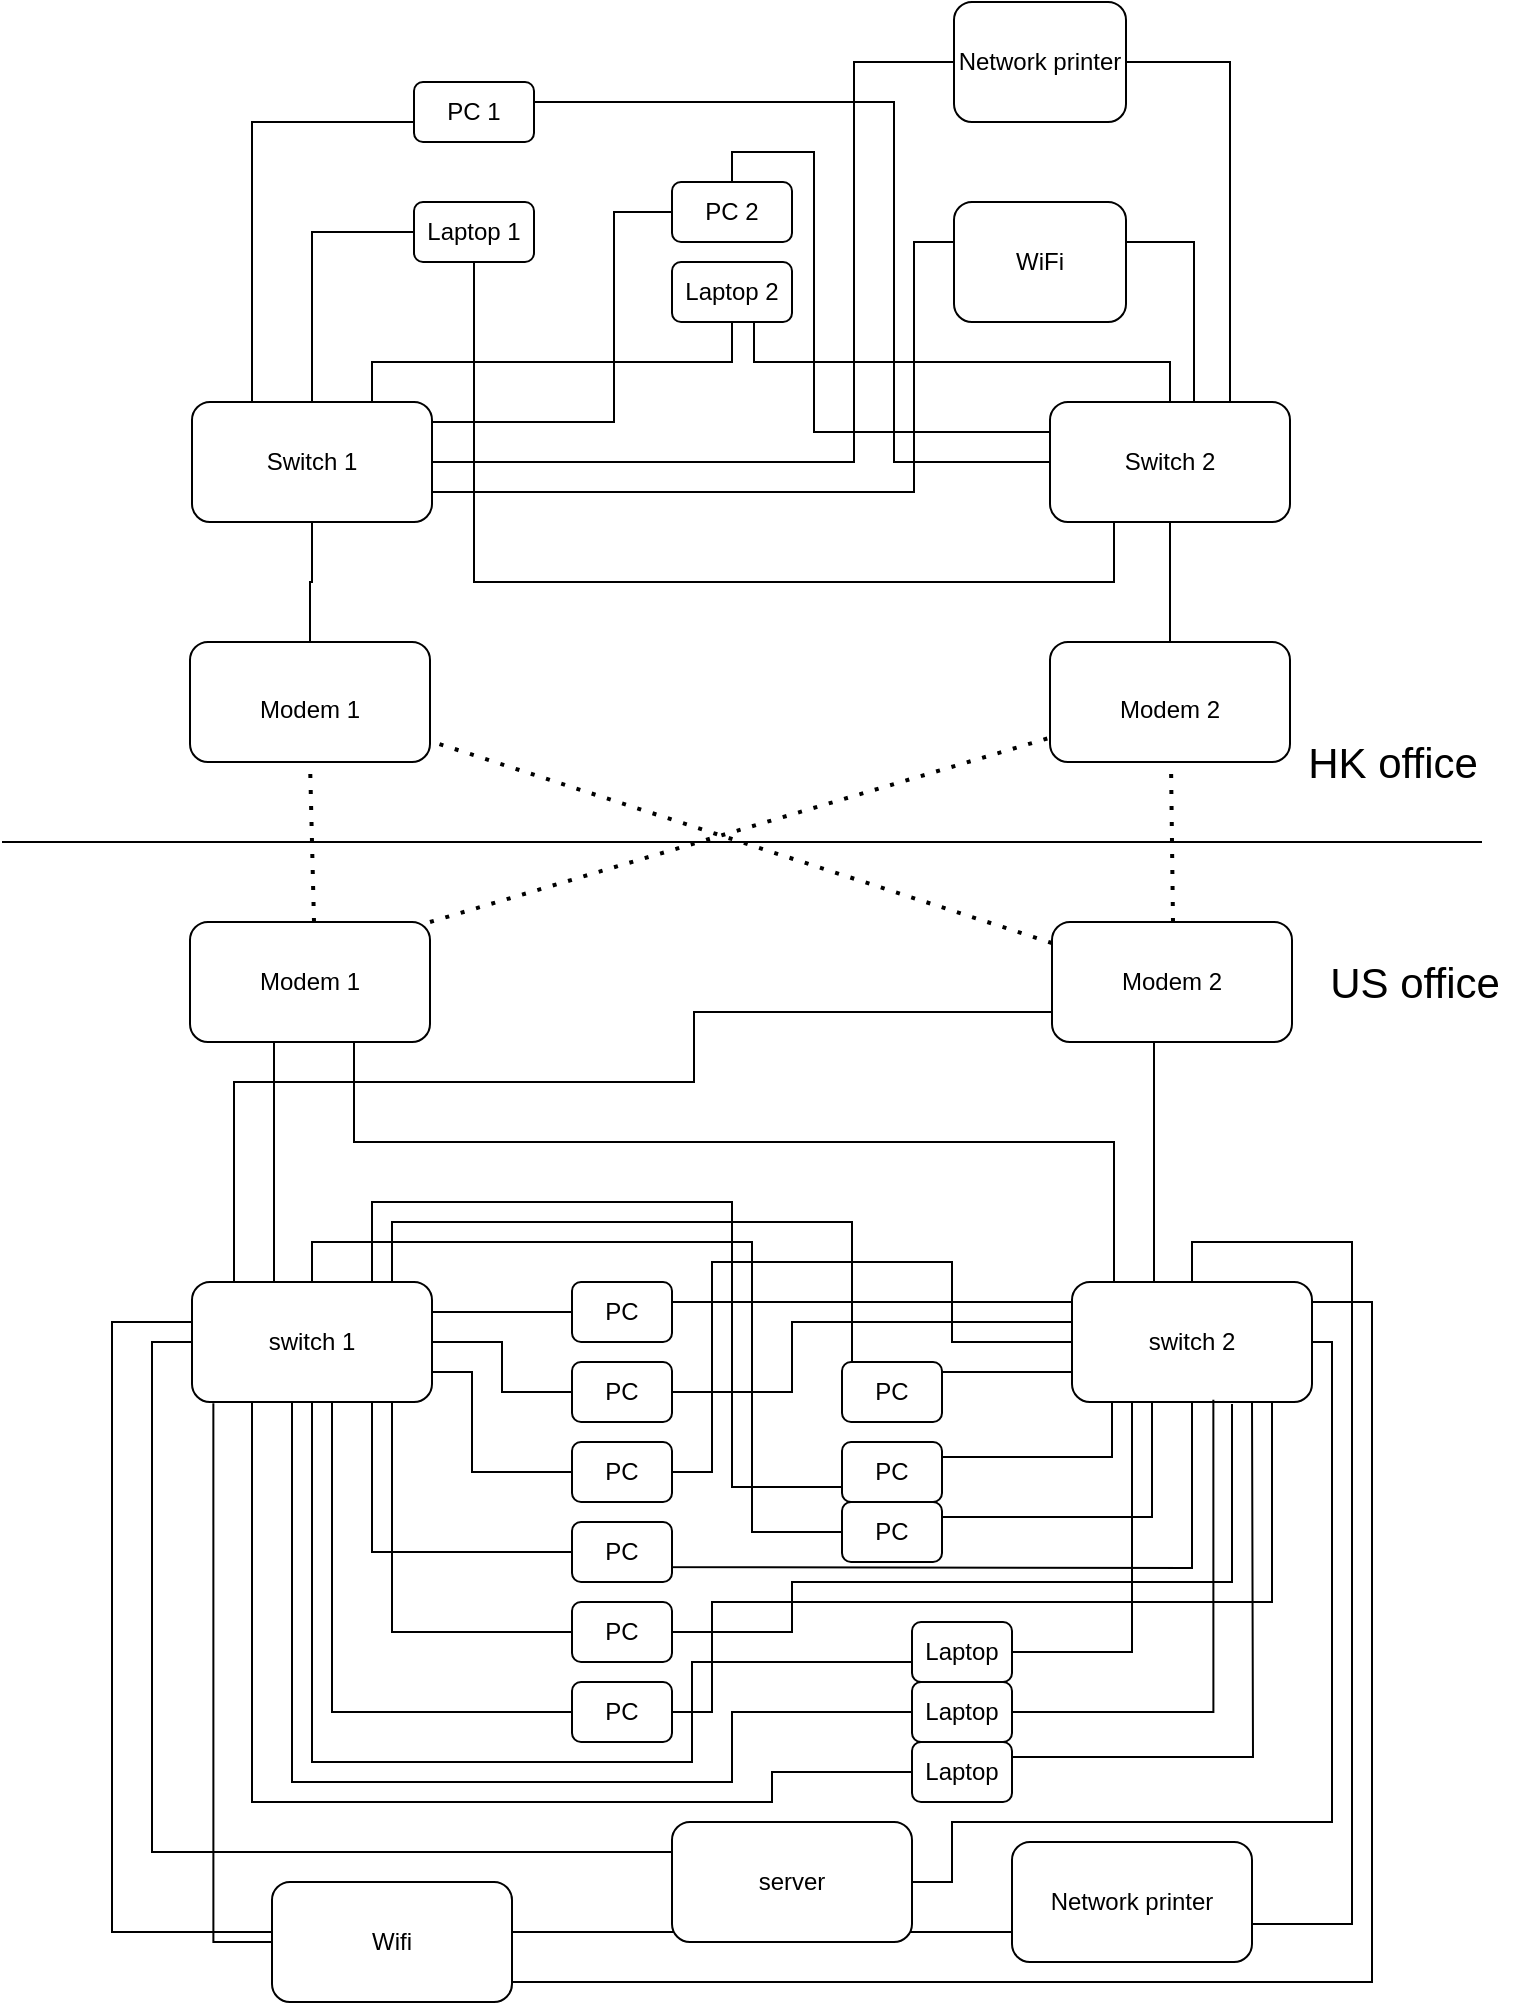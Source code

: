 <mxfile version="15.7.3" type="device"><diagram id="FwrdVfAAlt_225rShu_5" name="Page-1"><mxGraphModel dx="981" dy="597" grid="1" gridSize="10" guides="1" tooltips="1" connect="1" arrows="1" fold="1" page="1" pageScale="1" pageWidth="827" pageHeight="1169" math="0" shadow="0"><root><mxCell id="0"/><mxCell id="1" parent="0"/><mxCell id="3TBYkd-7AkbFCz3kDaXh-31" style="edgeStyle=orthogonalEdgeStyle;rounded=0;orthogonalLoop=1;jettySize=auto;html=1;exitX=1;exitY=0.5;exitDx=0;exitDy=0;entryX=0.5;entryY=0;entryDx=0;entryDy=0;endArrow=none;endFill=0;" edge="1" parent="1" target="3TBYkd-7AkbFCz3kDaXh-17"><mxGeometry relative="1" as="geometry"><mxPoint x="260" y="150.03" as="sourcePoint"/><Array as="points"><mxPoint x="330" y="150"/><mxPoint x="330" y="20"/><mxPoint x="460" y="20"/></Array></mxGeometry></mxCell><mxCell id="3TBYkd-7AkbFCz3kDaXh-32" style="edgeStyle=orthogonalEdgeStyle;rounded=0;orthogonalLoop=1;jettySize=auto;html=1;exitX=0;exitY=1;exitDx=0;exitDy=0;entryX=0.5;entryY=1;entryDx=0;entryDy=0;endArrow=none;endFill=0;" edge="1" parent="1" source="3TBYkd-7AkbFCz3kDaXh-19"><mxGeometry relative="1" as="geometry"><mxPoint x="330" y="250.03" as="targetPoint"/><Array as="points"><mxPoint x="140" y="60.03"/><mxPoint x="120" y="60.03"/><mxPoint x="120" y="270.03"/><mxPoint x="330" y="270.03"/></Array></mxGeometry></mxCell><mxCell id="3TBYkd-7AkbFCz3kDaXh-280" style="edgeStyle=orthogonalEdgeStyle;rounded=0;orthogonalLoop=1;jettySize=auto;html=1;entryX=0.5;entryY=0;entryDx=0;entryDy=0;endArrow=none;endFill=0;" edge="1" parent="1" source="3TBYkd-7AkbFCz3kDaXh-59" target="3TBYkd-7AkbFCz3kDaXh-203"><mxGeometry relative="1" as="geometry"><Array as="points"><mxPoint x="719" y="1011"/><mxPoint x="719" y="670"/><mxPoint x="639" y="670"/></Array></mxGeometry></mxCell><mxCell id="3TBYkd-7AkbFCz3kDaXh-286" style="edgeStyle=orthogonalEdgeStyle;rounded=0;orthogonalLoop=1;jettySize=auto;html=1;exitX=0;exitY=0.75;exitDx=0;exitDy=0;endArrow=none;endFill=0;" edge="1" parent="1" source="3TBYkd-7AkbFCz3kDaXh-59" target="3TBYkd-7AkbFCz3kDaXh-232"><mxGeometry relative="1" as="geometry"><Array as="points"><mxPoint x="99" y="1015"/><mxPoint x="99" y="710"/></Array></mxGeometry></mxCell><mxCell id="3TBYkd-7AkbFCz3kDaXh-59" value="Network printer" style="rounded=1;whiteSpace=wrap;html=1;" vertex="1" parent="1"><mxGeometry x="549" y="970" width="120" height="60" as="geometry"/></mxCell><mxCell id="3TBYkd-7AkbFCz3kDaXh-281" style="edgeStyle=orthogonalEdgeStyle;rounded=0;orthogonalLoop=1;jettySize=auto;html=1;exitX=1;exitY=0.5;exitDx=0;exitDy=0;endArrow=none;endFill=0;" edge="1" parent="1" source="3TBYkd-7AkbFCz3kDaXh-60" target="3TBYkd-7AkbFCz3kDaXh-203"><mxGeometry relative="1" as="geometry"><Array as="points"><mxPoint x="519" y="990"/><mxPoint x="519" y="960"/><mxPoint x="709" y="960"/><mxPoint x="709" y="720"/></Array></mxGeometry></mxCell><mxCell id="3TBYkd-7AkbFCz3kDaXh-285" style="edgeStyle=orthogonalEdgeStyle;rounded=0;orthogonalLoop=1;jettySize=auto;html=1;exitX=0;exitY=0.25;exitDx=0;exitDy=0;entryX=0;entryY=0.5;entryDx=0;entryDy=0;endArrow=none;endFill=0;" edge="1" parent="1" source="3TBYkd-7AkbFCz3kDaXh-60" target="3TBYkd-7AkbFCz3kDaXh-232"><mxGeometry relative="1" as="geometry"/></mxCell><mxCell id="3TBYkd-7AkbFCz3kDaXh-60" value="server" style="rounded=1;whiteSpace=wrap;html=1;" vertex="1" parent="1"><mxGeometry x="379" y="960" width="120" height="60" as="geometry"/></mxCell><mxCell id="3TBYkd-7AkbFCz3kDaXh-282" style="edgeStyle=orthogonalEdgeStyle;rounded=0;orthogonalLoop=1;jettySize=auto;html=1;endArrow=none;endFill=0;" edge="1" parent="1" source="3TBYkd-7AkbFCz3kDaXh-61" target="3TBYkd-7AkbFCz3kDaXh-203"><mxGeometry relative="1" as="geometry"><Array as="points"><mxPoint x="249" y="1040"/><mxPoint x="729" y="1040"/><mxPoint x="729" y="700"/></Array></mxGeometry></mxCell><mxCell id="3TBYkd-7AkbFCz3kDaXh-284" style="edgeStyle=orthogonalEdgeStyle;rounded=0;orthogonalLoop=1;jettySize=auto;html=1;exitX=0;exitY=0.5;exitDx=0;exitDy=0;endArrow=none;endFill=0;entryX=0.089;entryY=1.01;entryDx=0;entryDy=0;entryPerimeter=0;" edge="1" parent="1" source="3TBYkd-7AkbFCz3kDaXh-61" target="3TBYkd-7AkbFCz3kDaXh-232"><mxGeometry relative="1" as="geometry"><mxPoint x="89" y="900" as="targetPoint"/></mxGeometry></mxCell><mxCell id="3TBYkd-7AkbFCz3kDaXh-61" value="Wifi" style="rounded=1;whiteSpace=wrap;html=1;" vertex="1" parent="1"><mxGeometry x="179" y="990" width="120" height="60" as="geometry"/></mxCell><mxCell id="3TBYkd-7AkbFCz3kDaXh-129" style="edgeStyle=orthogonalEdgeStyle;rounded=0;orthogonalLoop=1;jettySize=auto;html=1;exitX=0.5;exitY=1;exitDx=0;exitDy=0;endArrow=none;endFill=0;" edge="1" parent="1" source="3TBYkd-7AkbFCz3kDaXh-61" target="3TBYkd-7AkbFCz3kDaXh-61"><mxGeometry relative="1" as="geometry"/></mxCell><mxCell id="3TBYkd-7AkbFCz3kDaXh-163" style="edgeStyle=orthogonalEdgeStyle;rounded=0;orthogonalLoop=1;jettySize=auto;html=1;exitX=0.5;exitY=1;exitDx=0;exitDy=0;entryX=0.5;entryY=1;entryDx=0;entryDy=0;endArrow=none;endFill=0;" edge="1" parent="1" source="3TBYkd-7AkbFCz3kDaXh-164"><mxGeometry relative="1" as="geometry"><mxPoint x="625" y="615" as="targetPoint"/></mxGeometry></mxCell><mxCell id="3TBYkd-7AkbFCz3kDaXh-260" style="edgeStyle=orthogonalEdgeStyle;rounded=0;orthogonalLoop=1;jettySize=auto;html=1;exitX=0;exitY=0.5;exitDx=0;exitDy=0;entryX=1;entryY=0.5;entryDx=0;entryDy=0;endArrow=none;endFill=0;" edge="1" parent="1" source="3TBYkd-7AkbFCz3kDaXh-203" target="3TBYkd-7AkbFCz3kDaXh-241"><mxGeometry relative="1" as="geometry"><Array as="points"><mxPoint x="579" y="700"/><mxPoint x="379" y="700"/></Array></mxGeometry></mxCell><mxCell id="3TBYkd-7AkbFCz3kDaXh-277" style="edgeStyle=orthogonalEdgeStyle;rounded=0;orthogonalLoop=1;jettySize=auto;html=1;exitX=0.25;exitY=1;exitDx=0;exitDy=0;entryX=1;entryY=0.5;entryDx=0;entryDy=0;endArrow=none;endFill=0;" edge="1" parent="1" source="3TBYkd-7AkbFCz3kDaXh-203" target="3TBYkd-7AkbFCz3kDaXh-234"><mxGeometry relative="1" as="geometry"/></mxCell><mxCell id="3TBYkd-7AkbFCz3kDaXh-203" value="switch 2" style="rounded=1;whiteSpace=wrap;html=1;" vertex="1" parent="1"><mxGeometry x="579" y="690" width="120" height="60" as="geometry"/></mxCell><mxCell id="3TBYkd-7AkbFCz3kDaXh-279" style="edgeStyle=orthogonalEdgeStyle;rounded=0;orthogonalLoop=1;jettySize=auto;html=1;exitX=1;exitY=0.25;exitDx=0;exitDy=0;endArrow=none;endFill=0;" edge="1" parent="1" source="3TBYkd-7AkbFCz3kDaXh-231"><mxGeometry relative="1" as="geometry"><mxPoint x="669" y="750" as="targetPoint"/></mxGeometry></mxCell><mxCell id="3TBYkd-7AkbFCz3kDaXh-231" value="Laptop" style="rounded=1;whiteSpace=wrap;html=1;" vertex="1" parent="1"><mxGeometry x="499" y="920" width="50" height="30" as="geometry"/></mxCell><mxCell id="3TBYkd-7AkbFCz3kDaXh-245" style="edgeStyle=orthogonalEdgeStyle;rounded=0;orthogonalLoop=1;jettySize=auto;html=1;exitX=1;exitY=0.25;exitDx=0;exitDy=0;entryX=0;entryY=0.5;entryDx=0;entryDy=0;endArrow=none;endFill=0;" edge="1" parent="1" source="3TBYkd-7AkbFCz3kDaXh-232" target="3TBYkd-7AkbFCz3kDaXh-241"><mxGeometry relative="1" as="geometry"/></mxCell><mxCell id="3TBYkd-7AkbFCz3kDaXh-246" style="edgeStyle=orthogonalEdgeStyle;rounded=0;orthogonalLoop=1;jettySize=auto;html=1;exitX=1;exitY=0.5;exitDx=0;exitDy=0;entryX=0;entryY=0.5;entryDx=0;entryDy=0;endArrow=none;endFill=0;" edge="1" parent="1" source="3TBYkd-7AkbFCz3kDaXh-232" target="3TBYkd-7AkbFCz3kDaXh-242"><mxGeometry relative="1" as="geometry"/></mxCell><mxCell id="3TBYkd-7AkbFCz3kDaXh-247" style="edgeStyle=orthogonalEdgeStyle;rounded=0;orthogonalLoop=1;jettySize=auto;html=1;exitX=1;exitY=0.75;exitDx=0;exitDy=0;entryX=0;entryY=0.5;entryDx=0;entryDy=0;endArrow=none;endFill=0;" edge="1" parent="1" source="3TBYkd-7AkbFCz3kDaXh-232" target="3TBYkd-7AkbFCz3kDaXh-243"><mxGeometry relative="1" as="geometry"><Array as="points"><mxPoint x="279" y="735"/><mxPoint x="279" y="785"/></Array></mxGeometry></mxCell><mxCell id="3TBYkd-7AkbFCz3kDaXh-249" style="edgeStyle=orthogonalEdgeStyle;rounded=0;orthogonalLoop=1;jettySize=auto;html=1;exitX=0.75;exitY=1;exitDx=0;exitDy=0;entryX=0;entryY=0.5;entryDx=0;entryDy=0;endArrow=none;endFill=0;" edge="1" parent="1" source="3TBYkd-7AkbFCz3kDaXh-232" target="3TBYkd-7AkbFCz3kDaXh-239"><mxGeometry relative="1" as="geometry"><Array as="points"><mxPoint x="239" y="750"/><mxPoint x="239" y="865"/></Array></mxGeometry></mxCell><mxCell id="3TBYkd-7AkbFCz3kDaXh-250" style="edgeStyle=orthogonalEdgeStyle;rounded=0;orthogonalLoop=1;jettySize=auto;html=1;exitX=0.5;exitY=1;exitDx=0;exitDy=0;entryX=0;entryY=0.5;entryDx=0;entryDy=0;endArrow=none;endFill=0;" edge="1" parent="1" source="3TBYkd-7AkbFCz3kDaXh-232" target="3TBYkd-7AkbFCz3kDaXh-238"><mxGeometry relative="1" as="geometry"><Array as="points"><mxPoint x="209" y="750"/><mxPoint x="209" y="905"/></Array></mxGeometry></mxCell><mxCell id="3TBYkd-7AkbFCz3kDaXh-251" style="edgeStyle=orthogonalEdgeStyle;rounded=0;orthogonalLoop=1;jettySize=auto;html=1;exitX=0.75;exitY=1;exitDx=0;exitDy=0;entryX=0;entryY=0.5;entryDx=0;entryDy=0;endArrow=none;endFill=0;" edge="1" parent="1" source="3TBYkd-7AkbFCz3kDaXh-232" target="3TBYkd-7AkbFCz3kDaXh-240"><mxGeometry relative="1" as="geometry"/></mxCell><mxCell id="3TBYkd-7AkbFCz3kDaXh-252" style="edgeStyle=orthogonalEdgeStyle;rounded=0;orthogonalLoop=1;jettySize=auto;html=1;exitX=0.5;exitY=0;exitDx=0;exitDy=0;entryX=0;entryY=0.5;entryDx=0;entryDy=0;endArrow=none;endFill=0;" edge="1" parent="1" source="3TBYkd-7AkbFCz3kDaXh-232" target="3TBYkd-7AkbFCz3kDaXh-237"><mxGeometry relative="1" as="geometry"><Array as="points"><mxPoint x="189" y="690"/><mxPoint x="189" y="750"/><mxPoint x="239" y="750"/><mxPoint x="239" y="660"/><mxPoint x="469" y="660"/><mxPoint x="469" y="745"/></Array></mxGeometry></mxCell><mxCell id="3TBYkd-7AkbFCz3kDaXh-254" style="edgeStyle=orthogonalEdgeStyle;rounded=0;orthogonalLoop=1;jettySize=auto;html=1;exitX=0.75;exitY=0;exitDx=0;exitDy=0;entryX=0;entryY=0.75;entryDx=0;entryDy=0;endArrow=none;endFill=0;" edge="1" parent="1" source="3TBYkd-7AkbFCz3kDaXh-232" target="3TBYkd-7AkbFCz3kDaXh-236"><mxGeometry relative="1" as="geometry"><Array as="points"><mxPoint x="229" y="650"/><mxPoint x="409" y="650"/><mxPoint x="409" y="793"/></Array></mxGeometry></mxCell><mxCell id="3TBYkd-7AkbFCz3kDaXh-256" style="edgeStyle=orthogonalEdgeStyle;rounded=0;orthogonalLoop=1;jettySize=auto;html=1;exitX=0.5;exitY=0;exitDx=0;exitDy=0;endArrow=none;endFill=0;entryX=0;entryY=0.5;entryDx=0;entryDy=0;" edge="1" parent="1" source="3TBYkd-7AkbFCz3kDaXh-232" target="3TBYkd-7AkbFCz3kDaXh-234"><mxGeometry relative="1" as="geometry"><mxPoint x="129" y="850" as="targetPoint"/><Array as="points"><mxPoint x="199" y="930"/><mxPoint x="389" y="930"/><mxPoint x="389" y="880"/></Array></mxGeometry></mxCell><mxCell id="3TBYkd-7AkbFCz3kDaXh-257" style="edgeStyle=orthogonalEdgeStyle;rounded=0;orthogonalLoop=1;jettySize=auto;html=1;exitX=0.25;exitY=1;exitDx=0;exitDy=0;entryX=0;entryY=0.5;entryDx=0;entryDy=0;endArrow=none;endFill=0;" edge="1" parent="1" source="3TBYkd-7AkbFCz3kDaXh-232" target="3TBYkd-7AkbFCz3kDaXh-233"><mxGeometry relative="1" as="geometry"><Array as="points"><mxPoint x="189" y="750"/><mxPoint x="189" y="940"/><mxPoint x="409" y="940"/><mxPoint x="409" y="905"/></Array></mxGeometry></mxCell><mxCell id="3TBYkd-7AkbFCz3kDaXh-258" style="edgeStyle=orthogonalEdgeStyle;rounded=0;orthogonalLoop=1;jettySize=auto;html=1;exitX=0.25;exitY=1;exitDx=0;exitDy=0;endArrow=none;endFill=0;entryX=0;entryY=0.5;entryDx=0;entryDy=0;" edge="1" parent="1" source="3TBYkd-7AkbFCz3kDaXh-232" target="3TBYkd-7AkbFCz3kDaXh-231"><mxGeometry relative="1" as="geometry"><mxPoint x="429" y="945" as="targetPoint"/><Array as="points"><mxPoint x="169" y="950"/><mxPoint x="429" y="950"/><mxPoint x="429" y="935"/></Array></mxGeometry></mxCell><mxCell id="3TBYkd-7AkbFCz3kDaXh-270" style="edgeStyle=orthogonalEdgeStyle;rounded=0;orthogonalLoop=1;jettySize=auto;html=1;exitX=0.5;exitY=0;exitDx=0;exitDy=0;entryX=0;entryY=0.75;entryDx=0;entryDy=0;endArrow=none;endFill=0;" edge="1" parent="1" source="3TBYkd-7AkbFCz3kDaXh-232" target="3TBYkd-7AkbFCz3kDaXh-235"><mxGeometry relative="1" as="geometry"><Array as="points"><mxPoint x="199" y="670"/><mxPoint x="419" y="670"/><mxPoint x="419" y="815"/><mxPoint x="499" y="815"/></Array></mxGeometry></mxCell><mxCell id="3TBYkd-7AkbFCz3kDaXh-299" style="edgeStyle=orthogonalEdgeStyle;rounded=0;orthogonalLoop=1;jettySize=auto;html=1;entryX=0;entryY=0.75;entryDx=0;entryDy=0;endArrow=none;endFill=0;" edge="1" parent="1" source="3TBYkd-7AkbFCz3kDaXh-232" target="3TBYkd-7AkbFCz3kDaXh-292"><mxGeometry relative="1" as="geometry"><Array as="points"><mxPoint x="160" y="590"/><mxPoint x="390" y="590"/><mxPoint x="390" y="555"/></Array></mxGeometry></mxCell><mxCell id="3TBYkd-7AkbFCz3kDaXh-232" value="switch 1" style="rounded=1;whiteSpace=wrap;html=1;" vertex="1" parent="1"><mxGeometry x="139" y="690" width="120" height="60" as="geometry"/></mxCell><mxCell id="3TBYkd-7AkbFCz3kDaXh-278" style="edgeStyle=orthogonalEdgeStyle;rounded=0;orthogonalLoop=1;jettySize=auto;html=1;exitX=1;exitY=0.5;exitDx=0;exitDy=0;entryX=0.589;entryY=0.981;entryDx=0;entryDy=0;entryPerimeter=0;endArrow=none;endFill=0;" edge="1" parent="1" source="3TBYkd-7AkbFCz3kDaXh-233" target="3TBYkd-7AkbFCz3kDaXh-203"><mxGeometry relative="1" as="geometry"/></mxCell><mxCell id="3TBYkd-7AkbFCz3kDaXh-233" value="Laptop" style="rounded=1;whiteSpace=wrap;html=1;" vertex="1" parent="1"><mxGeometry x="499" y="890" width="50" height="30" as="geometry"/></mxCell><mxCell id="3TBYkd-7AkbFCz3kDaXh-234" value="Laptop" style="rounded=1;whiteSpace=wrap;html=1;" vertex="1" parent="1"><mxGeometry x="499" y="860" width="50" height="30" as="geometry"/></mxCell><mxCell id="3TBYkd-7AkbFCz3kDaXh-274" style="edgeStyle=orthogonalEdgeStyle;rounded=0;orthogonalLoop=1;jettySize=auto;html=1;exitX=1;exitY=0.25;exitDx=0;exitDy=0;endArrow=none;endFill=0;" edge="1" parent="1" source="3TBYkd-7AkbFCz3kDaXh-235" target="3TBYkd-7AkbFCz3kDaXh-203"><mxGeometry relative="1" as="geometry"><Array as="points"><mxPoint x="619" y="807"/></Array></mxGeometry></mxCell><mxCell id="3TBYkd-7AkbFCz3kDaXh-235" value="PC" style="rounded=1;whiteSpace=wrap;html=1;" vertex="1" parent="1"><mxGeometry x="464" y="800" width="50" height="30" as="geometry"/></mxCell><mxCell id="3TBYkd-7AkbFCz3kDaXh-273" style="edgeStyle=orthogonalEdgeStyle;rounded=0;orthogonalLoop=1;jettySize=auto;html=1;exitX=1;exitY=0.25;exitDx=0;exitDy=0;endArrow=none;endFill=0;" edge="1" parent="1" source="3TBYkd-7AkbFCz3kDaXh-236" target="3TBYkd-7AkbFCz3kDaXh-203"><mxGeometry relative="1" as="geometry"><Array as="points"><mxPoint x="599" y="777"/></Array></mxGeometry></mxCell><mxCell id="3TBYkd-7AkbFCz3kDaXh-236" value="PC" style="rounded=1;whiteSpace=wrap;html=1;" vertex="1" parent="1"><mxGeometry x="464" y="770" width="50" height="30" as="geometry"/></mxCell><mxCell id="3TBYkd-7AkbFCz3kDaXh-269" style="edgeStyle=orthogonalEdgeStyle;rounded=0;orthogonalLoop=1;jettySize=auto;html=1;exitX=0.997;exitY=0.381;exitDx=0;exitDy=0;entryX=0;entryY=0.75;entryDx=0;entryDy=0;endArrow=none;endFill=0;exitPerimeter=0;" edge="1" parent="1" source="3TBYkd-7AkbFCz3kDaXh-237" target="3TBYkd-7AkbFCz3kDaXh-203"><mxGeometry relative="1" as="geometry"><Array as="points"><mxPoint x="509" y="741"/><mxPoint x="509" y="735"/></Array></mxGeometry></mxCell><mxCell id="3TBYkd-7AkbFCz3kDaXh-237" value="PC" style="rounded=1;whiteSpace=wrap;html=1;" vertex="1" parent="1"><mxGeometry x="464" y="730" width="50" height="30" as="geometry"/></mxCell><mxCell id="3TBYkd-7AkbFCz3kDaXh-267" style="edgeStyle=orthogonalEdgeStyle;rounded=0;orthogonalLoop=1;jettySize=auto;html=1;exitX=1;exitY=0.5;exitDx=0;exitDy=0;endArrow=none;endFill=0;" edge="1" parent="1" source="3TBYkd-7AkbFCz3kDaXh-238"><mxGeometry relative="1" as="geometry"><mxPoint x="659" y="750" as="targetPoint"/><Array as="points"><mxPoint x="399" y="905"/><mxPoint x="399" y="850"/><mxPoint x="679" y="850"/><mxPoint x="679" y="750"/></Array></mxGeometry></mxCell><mxCell id="3TBYkd-7AkbFCz3kDaXh-238" value="PC" style="rounded=1;whiteSpace=wrap;html=1;" vertex="1" parent="1"><mxGeometry x="329" y="890" width="50" height="30" as="geometry"/></mxCell><mxCell id="3TBYkd-7AkbFCz3kDaXh-266" style="edgeStyle=orthogonalEdgeStyle;rounded=0;orthogonalLoop=1;jettySize=auto;html=1;exitX=1;exitY=0.5;exitDx=0;exitDy=0;endArrow=none;endFill=0;" edge="1" parent="1" source="3TBYkd-7AkbFCz3kDaXh-239"><mxGeometry relative="1" as="geometry"><mxPoint x="659" y="751" as="targetPoint"/><Array as="points"><mxPoint x="439" y="865"/><mxPoint x="439" y="840"/><mxPoint x="659" y="840"/><mxPoint x="659" y="751"/></Array></mxGeometry></mxCell><mxCell id="3TBYkd-7AkbFCz3kDaXh-239" value="PC" style="rounded=1;whiteSpace=wrap;html=1;" vertex="1" parent="1"><mxGeometry x="329" y="850" width="50" height="30" as="geometry"/></mxCell><mxCell id="3TBYkd-7AkbFCz3kDaXh-268" style="edgeStyle=orthogonalEdgeStyle;rounded=0;orthogonalLoop=1;jettySize=auto;html=1;exitX=1;exitY=0.75;exitDx=0;exitDy=0;endArrow=none;endFill=0;entryX=0.5;entryY=1;entryDx=0;entryDy=0;" edge="1" parent="1" source="3TBYkd-7AkbFCz3kDaXh-240" target="3TBYkd-7AkbFCz3kDaXh-203"><mxGeometry relative="1" as="geometry"><mxPoint x="639" y="770" as="targetPoint"/><Array as="points"><mxPoint x="339" y="833"/><mxPoint x="639" y="833"/></Array></mxGeometry></mxCell><mxCell id="3TBYkd-7AkbFCz3kDaXh-240" value="PC" style="rounded=1;whiteSpace=wrap;html=1;" vertex="1" parent="1"><mxGeometry x="329" y="810" width="50" height="30" as="geometry"/></mxCell><mxCell id="3TBYkd-7AkbFCz3kDaXh-241" value="PC" style="rounded=1;whiteSpace=wrap;html=1;" vertex="1" parent="1"><mxGeometry x="329" y="690" width="50" height="30" as="geometry"/></mxCell><mxCell id="3TBYkd-7AkbFCz3kDaXh-261" style="edgeStyle=orthogonalEdgeStyle;rounded=0;orthogonalLoop=1;jettySize=auto;html=1;exitX=1;exitY=0.5;exitDx=0;exitDy=0;entryX=0;entryY=0.5;entryDx=0;entryDy=0;endArrow=none;endFill=0;" edge="1" parent="1" source="3TBYkd-7AkbFCz3kDaXh-242" target="3TBYkd-7AkbFCz3kDaXh-203"><mxGeometry relative="1" as="geometry"><Array as="points"><mxPoint x="439" y="745"/><mxPoint x="439" y="710"/><mxPoint x="579" y="710"/></Array></mxGeometry></mxCell><mxCell id="3TBYkd-7AkbFCz3kDaXh-242" value="PC" style="rounded=1;whiteSpace=wrap;html=1;" vertex="1" parent="1"><mxGeometry x="329" y="730" width="50" height="30" as="geometry"/></mxCell><mxCell id="3TBYkd-7AkbFCz3kDaXh-264" style="edgeStyle=orthogonalEdgeStyle;rounded=0;orthogonalLoop=1;jettySize=auto;html=1;exitX=1;exitY=0.5;exitDx=0;exitDy=0;entryX=0;entryY=0.75;entryDx=0;entryDy=0;endArrow=none;endFill=0;" edge="1" parent="1" source="3TBYkd-7AkbFCz3kDaXh-243" target="3TBYkd-7AkbFCz3kDaXh-203"><mxGeometry relative="1" as="geometry"><Array as="points"><mxPoint x="399" y="785"/><mxPoint x="399" y="680"/><mxPoint x="519" y="680"/><mxPoint x="519" y="720"/><mxPoint x="579" y="720"/></Array></mxGeometry></mxCell><mxCell id="3TBYkd-7AkbFCz3kDaXh-243" value="PC" style="rounded=1;whiteSpace=wrap;html=1;" vertex="1" parent="1"><mxGeometry x="329" y="770" width="50" height="30" as="geometry"/></mxCell><mxCell id="3TBYkd-7AkbFCz3kDaXh-297" value="" style="edgeStyle=orthogonalEdgeStyle;rounded=0;orthogonalLoop=1;jettySize=auto;html=1;endArrow=none;endFill=0;" edge="1" parent="1" source="3TBYkd-7AkbFCz3kDaXh-291" target="3TBYkd-7AkbFCz3kDaXh-232"><mxGeometry relative="1" as="geometry"><Array as="points"><mxPoint x="180" y="620"/><mxPoint x="180" y="620"/></Array></mxGeometry></mxCell><mxCell id="3TBYkd-7AkbFCz3kDaXh-298" style="edgeStyle=orthogonalEdgeStyle;rounded=0;orthogonalLoop=1;jettySize=auto;html=1;endArrow=none;endFill=0;" edge="1" parent="1" source="3TBYkd-7AkbFCz3kDaXh-291" target="3TBYkd-7AkbFCz3kDaXh-203"><mxGeometry relative="1" as="geometry"><Array as="points"><mxPoint x="220" y="620"/><mxPoint x="600" y="620"/></Array></mxGeometry></mxCell><mxCell id="3TBYkd-7AkbFCz3kDaXh-291" value="Modem 1" style="rounded=1;whiteSpace=wrap;html=1;" vertex="1" parent="1"><mxGeometry x="138" y="510" width="120" height="60" as="geometry"/></mxCell><mxCell id="3TBYkd-7AkbFCz3kDaXh-296" value="" style="edgeStyle=orthogonalEdgeStyle;rounded=0;orthogonalLoop=1;jettySize=auto;html=1;endArrow=none;endFill=0;" edge="1" parent="1" source="3TBYkd-7AkbFCz3kDaXh-292" target="3TBYkd-7AkbFCz3kDaXh-203"><mxGeometry relative="1" as="geometry"><Array as="points"><mxPoint x="620" y="600"/><mxPoint x="620" y="600"/></Array></mxGeometry></mxCell><mxCell id="3TBYkd-7AkbFCz3kDaXh-292" value="Modem 2" style="rounded=1;whiteSpace=wrap;html=1;" vertex="1" parent="1"><mxGeometry x="569" y="510" width="120" height="60" as="geometry"/></mxCell><mxCell id="3TBYkd-7AkbFCz3kDaXh-302" value="" style="endArrow=none;html=1;rounded=0;" edge="1" parent="1"><mxGeometry width="50" height="50" relative="1" as="geometry"><mxPoint x="44" y="470" as="sourcePoint"/><mxPoint x="784" y="470" as="targetPoint"/></mxGeometry></mxCell><mxCell id="3TBYkd-7AkbFCz3kDaXh-303" value="&lt;font style=&quot;font-size: 21px&quot;&gt;US office&lt;/font&gt;" style="text;html=1;align=center;verticalAlign=middle;resizable=0;points=[];autosize=1;strokeColor=none;fillColor=none;" vertex="1" parent="1"><mxGeometry x="700" y="530" width="100" height="20" as="geometry"/></mxCell><mxCell id="3TBYkd-7AkbFCz3kDaXh-304" value="&lt;font style=&quot;font-size: 12px&quot;&gt;Modem 2&lt;/font&gt;" style="rounded=1;whiteSpace=wrap;html=1;fontSize=21;" vertex="1" parent="1"><mxGeometry x="568" y="370" width="120" height="60" as="geometry"/></mxCell><mxCell id="3TBYkd-7AkbFCz3kDaXh-305" value="&lt;font style=&quot;font-size: 12px&quot;&gt;Modem 1&lt;/font&gt;" style="rounded=1;whiteSpace=wrap;html=1;fontSize=21;" vertex="1" parent="1"><mxGeometry x="138" y="370" width="120" height="60" as="geometry"/></mxCell><mxCell id="3TBYkd-7AkbFCz3kDaXh-306" value="" style="endArrow=none;dashed=1;html=1;dashPattern=1 3;strokeWidth=2;rounded=0;fontSize=12;entryX=0.5;entryY=1;entryDx=0;entryDy=0;" edge="1" parent="1" target="3TBYkd-7AkbFCz3kDaXh-305"><mxGeometry width="50" height="50" relative="1" as="geometry"><mxPoint x="200" y="510" as="sourcePoint"/><mxPoint x="250" y="460" as="targetPoint"/></mxGeometry></mxCell><mxCell id="3TBYkd-7AkbFCz3kDaXh-307" value="" style="endArrow=none;dashed=1;html=1;dashPattern=1 3;strokeWidth=2;rounded=0;fontSize=12;entryX=0.5;entryY=1;entryDx=0;entryDy=0;" edge="1" parent="1"><mxGeometry width="50" height="50" relative="1" as="geometry"><mxPoint x="629.5" y="510" as="sourcePoint"/><mxPoint x="628.5" y="430" as="targetPoint"/></mxGeometry></mxCell><mxCell id="3TBYkd-7AkbFCz3kDaXh-308" value="" style="endArrow=none;dashed=1;html=1;dashPattern=1 3;strokeWidth=2;rounded=0;fontSize=12;exitX=1;exitY=0;exitDx=0;exitDy=0;" edge="1" parent="1" source="3TBYkd-7AkbFCz3kDaXh-291" target="3TBYkd-7AkbFCz3kDaXh-304"><mxGeometry width="50" height="50" relative="1" as="geometry"><mxPoint x="570" y="500" as="sourcePoint"/><mxPoint x="569" y="420" as="targetPoint"/></mxGeometry></mxCell><mxCell id="3TBYkd-7AkbFCz3kDaXh-309" value="" style="endArrow=none;dashed=1;html=1;dashPattern=1 3;strokeWidth=2;rounded=0;fontSize=12;" edge="1" parent="1" source="3TBYkd-7AkbFCz3kDaXh-292" target="3TBYkd-7AkbFCz3kDaXh-305"><mxGeometry width="50" height="50" relative="1" as="geometry"><mxPoint x="260" y="500" as="sourcePoint"/><mxPoint x="259" y="420" as="targetPoint"/></mxGeometry></mxCell><mxCell id="3TBYkd-7AkbFCz3kDaXh-310" value="&lt;font style=&quot;font-size: 21px&quot;&gt;HK office&lt;/font&gt;" style="text;html=1;align=center;verticalAlign=middle;resizable=0;points=[];autosize=1;strokeColor=none;fillColor=none;fontSize=12;" vertex="1" parent="1"><mxGeometry x="689" y="420" width="100" height="20" as="geometry"/></mxCell><mxCell id="3TBYkd-7AkbFCz3kDaXh-312" value="PC 2" style="rounded=1;whiteSpace=wrap;html=1;fontSize=12;" vertex="1" parent="1"><mxGeometry x="379" y="140" width="60" height="30" as="geometry"/></mxCell><mxCell id="3TBYkd-7AkbFCz3kDaXh-313" value="PC 1" style="rounded=1;whiteSpace=wrap;html=1;fontSize=12;" vertex="1" parent="1"><mxGeometry x="250" y="90" width="60" height="30" as="geometry"/></mxCell><mxCell id="3TBYkd-7AkbFCz3kDaXh-314" value="Laptop 2" style="rounded=1;whiteSpace=wrap;html=1;fontSize=12;" vertex="1" parent="1"><mxGeometry x="379" y="180" width="60" height="30" as="geometry"/></mxCell><mxCell id="3TBYkd-7AkbFCz3kDaXh-315" value="Laptop 1" style="rounded=1;whiteSpace=wrap;html=1;fontSize=12;" vertex="1" parent="1"><mxGeometry x="250" y="150" width="60" height="30" as="geometry"/></mxCell><mxCell id="3TBYkd-7AkbFCz3kDaXh-316" value="Network printer" style="rounded=1;whiteSpace=wrap;html=1;fontSize=12;" vertex="1" parent="1"><mxGeometry x="520" y="50" width="86" height="60" as="geometry"/></mxCell><mxCell id="3TBYkd-7AkbFCz3kDaXh-317" value="WiFi" style="rounded=1;whiteSpace=wrap;html=1;fontSize=12;" vertex="1" parent="1"><mxGeometry x="520" y="150" width="86" height="60" as="geometry"/></mxCell><mxCell id="3TBYkd-7AkbFCz3kDaXh-323" value="" style="edgeStyle=orthogonalEdgeStyle;rounded=0;orthogonalLoop=1;jettySize=auto;html=1;fontSize=12;endArrow=none;endFill=0;" edge="1" parent="1" source="3TBYkd-7AkbFCz3kDaXh-318" target="3TBYkd-7AkbFCz3kDaXh-305"><mxGeometry relative="1" as="geometry"/></mxCell><mxCell id="3TBYkd-7AkbFCz3kDaXh-324" style="edgeStyle=orthogonalEdgeStyle;rounded=0;orthogonalLoop=1;jettySize=auto;html=1;exitX=0.5;exitY=0;exitDx=0;exitDy=0;fontSize=12;endArrow=none;endFill=0;" edge="1" parent="1" source="3TBYkd-7AkbFCz3kDaXh-318" target="3TBYkd-7AkbFCz3kDaXh-315"><mxGeometry relative="1" as="geometry"><Array as="points"><mxPoint x="199" y="165"/></Array></mxGeometry></mxCell><mxCell id="3TBYkd-7AkbFCz3kDaXh-325" style="edgeStyle=orthogonalEdgeStyle;rounded=0;orthogonalLoop=1;jettySize=auto;html=1;exitX=0.25;exitY=0;exitDx=0;exitDy=0;fontSize=12;endArrow=none;endFill=0;" edge="1" parent="1" source="3TBYkd-7AkbFCz3kDaXh-318" target="3TBYkd-7AkbFCz3kDaXh-313"><mxGeometry relative="1" as="geometry"><Array as="points"><mxPoint x="169" y="110"/></Array></mxGeometry></mxCell><mxCell id="3TBYkd-7AkbFCz3kDaXh-326" style="edgeStyle=orthogonalEdgeStyle;rounded=0;orthogonalLoop=1;jettySize=auto;html=1;exitX=0.75;exitY=0;exitDx=0;exitDy=0;fontSize=12;endArrow=none;endFill=0;" edge="1" parent="1" source="3TBYkd-7AkbFCz3kDaXh-318" target="3TBYkd-7AkbFCz3kDaXh-314"><mxGeometry relative="1" as="geometry"><mxPoint x="380" y="190" as="targetPoint"/></mxGeometry></mxCell><mxCell id="3TBYkd-7AkbFCz3kDaXh-327" style="edgeStyle=orthogonalEdgeStyle;rounded=0;orthogonalLoop=1;jettySize=auto;html=1;fontSize=12;endArrow=none;endFill=0;" edge="1" parent="1" source="3TBYkd-7AkbFCz3kDaXh-318" target="3TBYkd-7AkbFCz3kDaXh-312"><mxGeometry relative="1" as="geometry"><Array as="points"><mxPoint x="350" y="260"/></Array></mxGeometry></mxCell><mxCell id="3TBYkd-7AkbFCz3kDaXh-328" style="edgeStyle=orthogonalEdgeStyle;rounded=0;orthogonalLoop=1;jettySize=auto;html=1;exitX=1;exitY=0.5;exitDx=0;exitDy=0;fontSize=12;endArrow=none;endFill=0;" edge="1" parent="1" source="3TBYkd-7AkbFCz3kDaXh-318" target="3TBYkd-7AkbFCz3kDaXh-316"><mxGeometry relative="1" as="geometry"><Array as="points"><mxPoint x="470" y="280"/><mxPoint x="470" y="80"/></Array></mxGeometry></mxCell><mxCell id="3TBYkd-7AkbFCz3kDaXh-329" style="edgeStyle=orthogonalEdgeStyle;rounded=0;orthogonalLoop=1;jettySize=auto;html=1;exitX=1;exitY=0.75;exitDx=0;exitDy=0;fontSize=12;endArrow=none;endFill=0;" edge="1" parent="1" source="3TBYkd-7AkbFCz3kDaXh-318" target="3TBYkd-7AkbFCz3kDaXh-317"><mxGeometry relative="1" as="geometry"><Array as="points"><mxPoint x="500" y="295"/><mxPoint x="500" y="170"/></Array></mxGeometry></mxCell><mxCell id="3TBYkd-7AkbFCz3kDaXh-318" value="Switch 1" style="rounded=1;whiteSpace=wrap;html=1;fontSize=12;" vertex="1" parent="1"><mxGeometry x="139" y="250" width="120" height="60" as="geometry"/></mxCell><mxCell id="3TBYkd-7AkbFCz3kDaXh-322" value="" style="edgeStyle=orthogonalEdgeStyle;rounded=0;orthogonalLoop=1;jettySize=auto;html=1;fontSize=12;endArrow=none;endFill=0;" edge="1" parent="1" source="3TBYkd-7AkbFCz3kDaXh-319" target="3TBYkd-7AkbFCz3kDaXh-304"><mxGeometry relative="1" as="geometry"/></mxCell><mxCell id="3TBYkd-7AkbFCz3kDaXh-330" value="" style="edgeStyle=orthogonalEdgeStyle;rounded=0;orthogonalLoop=1;jettySize=auto;html=1;fontSize=12;endArrow=none;endFill=0;" edge="1" parent="1" source="3TBYkd-7AkbFCz3kDaXh-319" target="3TBYkd-7AkbFCz3kDaXh-317"><mxGeometry relative="1" as="geometry"><Array as="points"><mxPoint x="640" y="170"/></Array></mxGeometry></mxCell><mxCell id="3TBYkd-7AkbFCz3kDaXh-331" style="edgeStyle=orthogonalEdgeStyle;rounded=0;orthogonalLoop=1;jettySize=auto;html=1;exitX=0.75;exitY=0;exitDx=0;exitDy=0;fontSize=12;endArrow=none;endFill=0;" edge="1" parent="1" source="3TBYkd-7AkbFCz3kDaXh-319" target="3TBYkd-7AkbFCz3kDaXh-316"><mxGeometry relative="1" as="geometry"><Array as="points"><mxPoint x="658" y="80"/></Array></mxGeometry></mxCell><mxCell id="3TBYkd-7AkbFCz3kDaXh-332" style="edgeStyle=orthogonalEdgeStyle;rounded=0;orthogonalLoop=1;jettySize=auto;html=1;exitX=0.5;exitY=0;exitDx=0;exitDy=0;fontSize=12;endArrow=none;endFill=0;" edge="1" parent="1" source="3TBYkd-7AkbFCz3kDaXh-319" target="3TBYkd-7AkbFCz3kDaXh-314"><mxGeometry relative="1" as="geometry"><Array as="points"><mxPoint x="628" y="230"/><mxPoint x="420" y="230"/></Array></mxGeometry></mxCell><mxCell id="3TBYkd-7AkbFCz3kDaXh-333" style="edgeStyle=orthogonalEdgeStyle;rounded=0;orthogonalLoop=1;jettySize=auto;html=1;exitX=0;exitY=0.25;exitDx=0;exitDy=0;fontSize=12;endArrow=none;endFill=0;" edge="1" parent="1" source="3TBYkd-7AkbFCz3kDaXh-319" target="3TBYkd-7AkbFCz3kDaXh-312"><mxGeometry relative="1" as="geometry"><Array as="points"><mxPoint x="450" y="265"/><mxPoint x="450" y="125"/></Array></mxGeometry></mxCell><mxCell id="3TBYkd-7AkbFCz3kDaXh-334" style="edgeStyle=orthogonalEdgeStyle;rounded=0;orthogonalLoop=1;jettySize=auto;html=1;fontSize=12;endArrow=none;endFill=0;" edge="1" parent="1" source="3TBYkd-7AkbFCz3kDaXh-319" target="3TBYkd-7AkbFCz3kDaXh-315"><mxGeometry relative="1" as="geometry"><Array as="points"><mxPoint x="600" y="340"/><mxPoint x="280" y="340"/></Array></mxGeometry></mxCell><mxCell id="3TBYkd-7AkbFCz3kDaXh-335" style="edgeStyle=orthogonalEdgeStyle;rounded=0;orthogonalLoop=1;jettySize=auto;html=1;fontSize=12;endArrow=none;endFill=0;" edge="1" parent="1" source="3TBYkd-7AkbFCz3kDaXh-319" target="3TBYkd-7AkbFCz3kDaXh-313"><mxGeometry relative="1" as="geometry"><Array as="points"><mxPoint x="490" y="280"/><mxPoint x="490" y="100"/></Array></mxGeometry></mxCell><mxCell id="3TBYkd-7AkbFCz3kDaXh-319" value="Switch 2" style="rounded=1;whiteSpace=wrap;html=1;fontSize=12;" vertex="1" parent="1"><mxGeometry x="568" y="250" width="120" height="60" as="geometry"/></mxCell></root></mxGraphModel></diagram></mxfile>